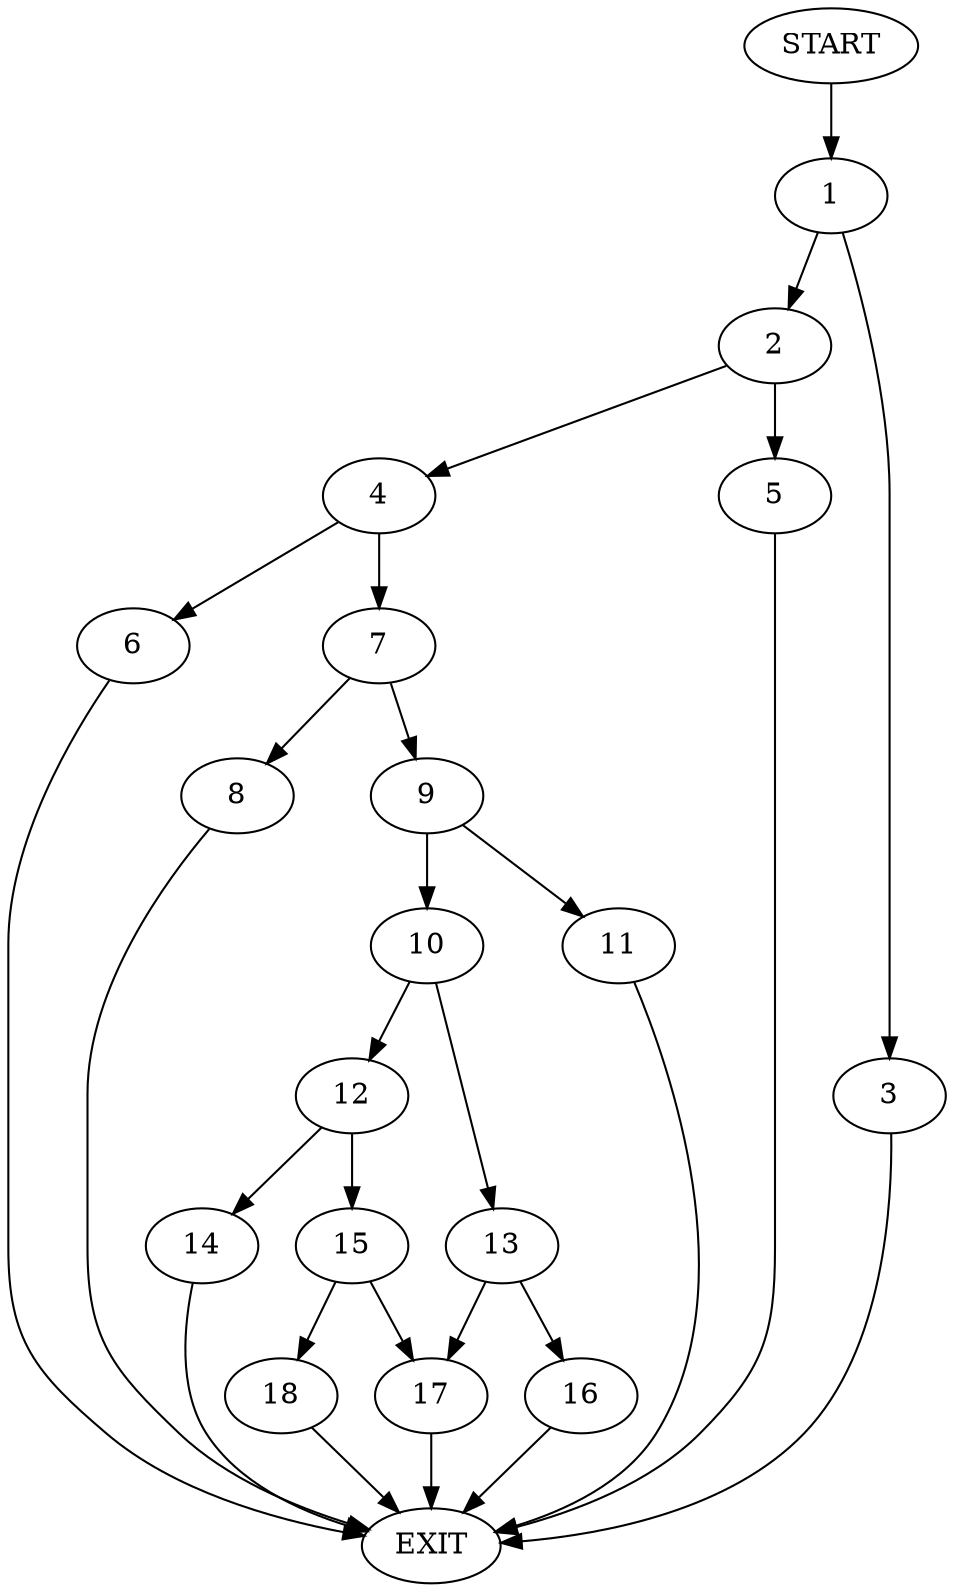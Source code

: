digraph {
0 [label="START"]
19 [label="EXIT"]
0 -> 1
1 -> 2
1 -> 3
3 -> 19
2 -> 4
2 -> 5
4 -> 6
4 -> 7
5 -> 19
6 -> 19
7 -> 8
7 -> 9
9 -> 10
9 -> 11
8 -> 19
10 -> 12
10 -> 13
11 -> 19
12 -> 14
12 -> 15
13 -> 16
13 -> 17
15 -> 18
15 -> 17
14 -> 19
18 -> 19
17 -> 19
16 -> 19
}
